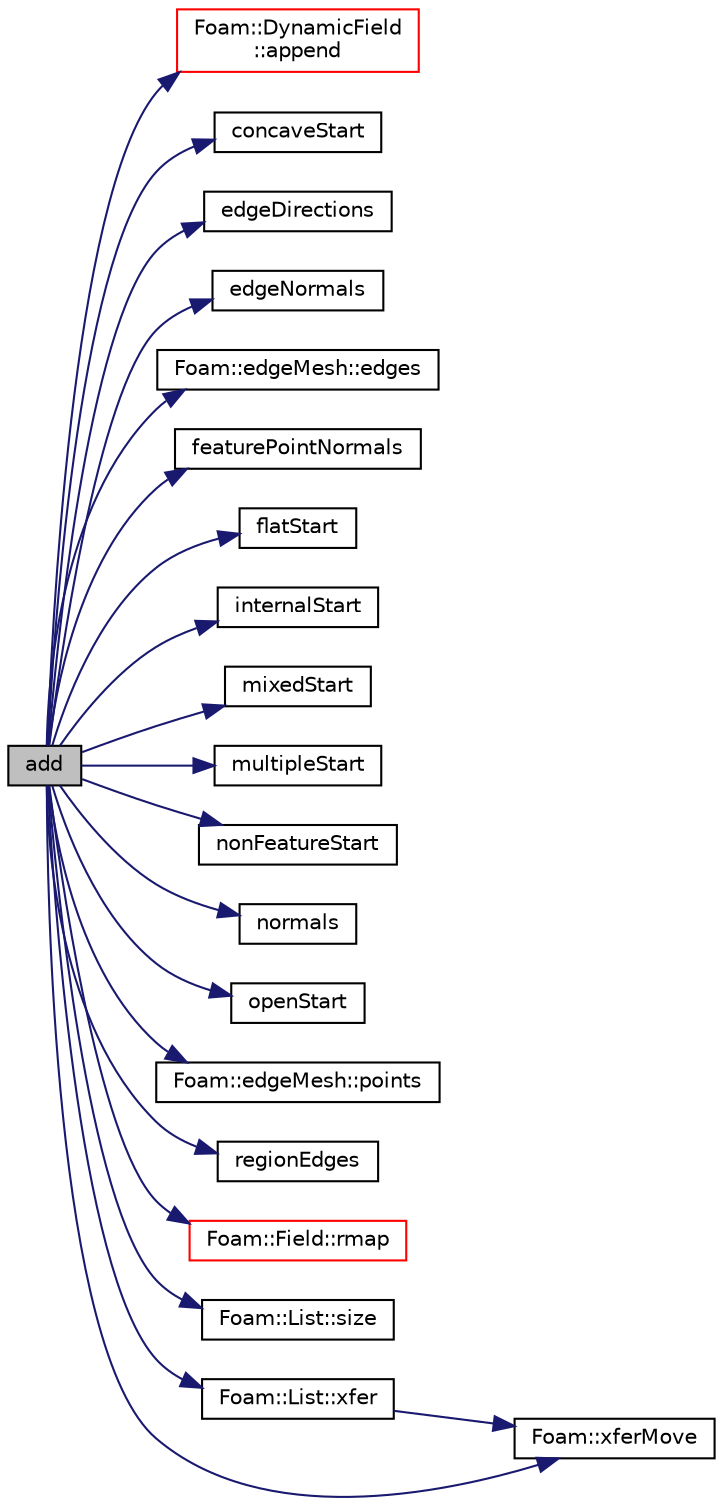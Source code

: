 digraph "add"
{
  bgcolor="transparent";
  edge [fontname="Helvetica",fontsize="10",labelfontname="Helvetica",labelfontsize="10"];
  node [fontname="Helvetica",fontsize="10",shape=record];
  rankdir="LR";
  Node1 [label="add",height=0.2,width=0.4,color="black", fillcolor="grey75", style="filled", fontcolor="black"];
  Node1 -> Node2 [color="midnightblue",fontsize="10",style="solid",fontname="Helvetica"];
  Node2 [label="Foam::DynamicField\l::append",height=0.2,width=0.4,color="red",URL="$a00597.html#a13502d5ef5b1f4dd51744972bd50c759",tooltip="Append an element at the end of the list. "];
  Node1 -> Node3 [color="midnightblue",fontsize="10",style="solid",fontname="Helvetica"];
  Node3 [label="concaveStart",height=0.2,width=0.4,color="black",URL="$a00700.html#a2a106c6a55b13731a62e6b0a77049b3d",tooltip="Return the index of the start of the concave feature points. "];
  Node1 -> Node4 [color="midnightblue",fontsize="10",style="solid",fontname="Helvetica"];
  Node4 [label="edgeDirections",height=0.2,width=0.4,color="black",URL="$a00700.html#aacadbd8d3d6f812df567e77ae66298b1",tooltip="Return the edgeDirection vectors. "];
  Node1 -> Node5 [color="midnightblue",fontsize="10",style="solid",fontname="Helvetica"];
  Node5 [label="edgeNormals",height=0.2,width=0.4,color="black",URL="$a00700.html#affb3a0446a3e9f8ad9b4147adac09d38",tooltip="Return the indices of the normals that are adjacent to the. "];
  Node1 -> Node6 [color="midnightblue",fontsize="10",style="solid",fontname="Helvetica"];
  Node6 [label="Foam::edgeMesh::edges",height=0.2,width=0.4,color="black",URL="$a00617.html#aae82d34fe433288eb6b1f9dea53675c8",tooltip="Return edges. "];
  Node1 -> Node7 [color="midnightblue",fontsize="10",style="solid",fontname="Helvetica"];
  Node7 [label="featurePointNormals",height=0.2,width=0.4,color="black",URL="$a00700.html#a0c5de39953292dd8569bc209345d0018",tooltip="Return the indices of the normals that are adjacent to the. "];
  Node1 -> Node8 [color="midnightblue",fontsize="10",style="solid",fontname="Helvetica"];
  Node8 [label="flatStart",height=0.2,width=0.4,color="black",URL="$a00700.html#a384d153ec0f52caf0b428f12bbc3966d",tooltip="Return the index of the start of the flat feature edges. "];
  Node1 -> Node9 [color="midnightblue",fontsize="10",style="solid",fontname="Helvetica"];
  Node9 [label="internalStart",height=0.2,width=0.4,color="black",URL="$a00700.html#a4fc321b33a135fe47f358f7ed38c6235",tooltip="Return the index of the start of the internal feature edges. "];
  Node1 -> Node10 [color="midnightblue",fontsize="10",style="solid",fontname="Helvetica"];
  Node10 [label="mixedStart",height=0.2,width=0.4,color="black",URL="$a00700.html#afd69aed256170f8f1a1500d9ee4ce5ea",tooltip="Return the index of the start of the mixed type feature points. "];
  Node1 -> Node11 [color="midnightblue",fontsize="10",style="solid",fontname="Helvetica"];
  Node11 [label="multipleStart",height=0.2,width=0.4,color="black",URL="$a00700.html#a4fb0502610abbdbf53f1a29f01056f44",tooltip="Return the index of the start of the multiply-connected feature. "];
  Node1 -> Node12 [color="midnightblue",fontsize="10",style="solid",fontname="Helvetica"];
  Node12 [label="nonFeatureStart",height=0.2,width=0.4,color="black",URL="$a00700.html#a4c970fb36362d63025bb98a9ce2364dd",tooltip="Return the index of the start of the non-feature points. "];
  Node1 -> Node13 [color="midnightblue",fontsize="10",style="solid",fontname="Helvetica"];
  Node13 [label="normals",height=0.2,width=0.4,color="black",URL="$a00700.html#ab2c57501899007a9de166f3b9ac23ef0",tooltip="Return the normals of the surfaces adjacent to the feature edges. "];
  Node1 -> Node14 [color="midnightblue",fontsize="10",style="solid",fontname="Helvetica"];
  Node14 [label="openStart",height=0.2,width=0.4,color="black",URL="$a00700.html#a8cc1462caee7053cd4d33db165798d09",tooltip="Return the index of the start of the open feature edges. "];
  Node1 -> Node15 [color="midnightblue",fontsize="10",style="solid",fontname="Helvetica"];
  Node15 [label="Foam::edgeMesh::points",height=0.2,width=0.4,color="black",URL="$a00617.html#a084ae534298576408f063a6b3b820959",tooltip="Return points. "];
  Node1 -> Node16 [color="midnightblue",fontsize="10",style="solid",fontname="Helvetica"];
  Node16 [label="regionEdges",height=0.2,width=0.4,color="black",URL="$a00700.html#a5bc422f2e6ae7b42f7da781c2c485044",tooltip="Return the feature edges which are on the boundary between. "];
  Node1 -> Node17 [color="midnightblue",fontsize="10",style="solid",fontname="Helvetica"];
  Node17 [label="Foam::Field::rmap",height=0.2,width=0.4,color="red",URL="$a00755.html#ae5cdfcd538daa5fa35fc0c2d7969c1eb",tooltip="1 to 1 reverse-map from the given field "];
  Node1 -> Node18 [color="midnightblue",fontsize="10",style="solid",fontname="Helvetica"];
  Node18 [label="Foam::List::size",height=0.2,width=0.4,color="black",URL="$a01364.html#a8a5f6fa29bd4b500caf186f60245b384",tooltip="Override size to be inconsistent with allocated storage. "];
  Node1 -> Node19 [color="midnightblue",fontsize="10",style="solid",fontname="Helvetica"];
  Node19 [label="Foam::List::xfer",height=0.2,width=0.4,color="black",URL="$a01364.html#a48f43ee271fb2edb0fb241b72af0e59c",tooltip="Transfer contents to the Xfer container. "];
  Node19 -> Node20 [color="midnightblue",fontsize="10",style="solid",fontname="Helvetica"];
  Node20 [label="Foam::xferMove",height=0.2,width=0.4,color="black",URL="$a10725.html#ae3ad39ee5ad896e6d3c0f137ecd12abb",tooltip="Construct by transferring the contents of the arg. "];
  Node1 -> Node20 [color="midnightblue",fontsize="10",style="solid",fontname="Helvetica"];
}
